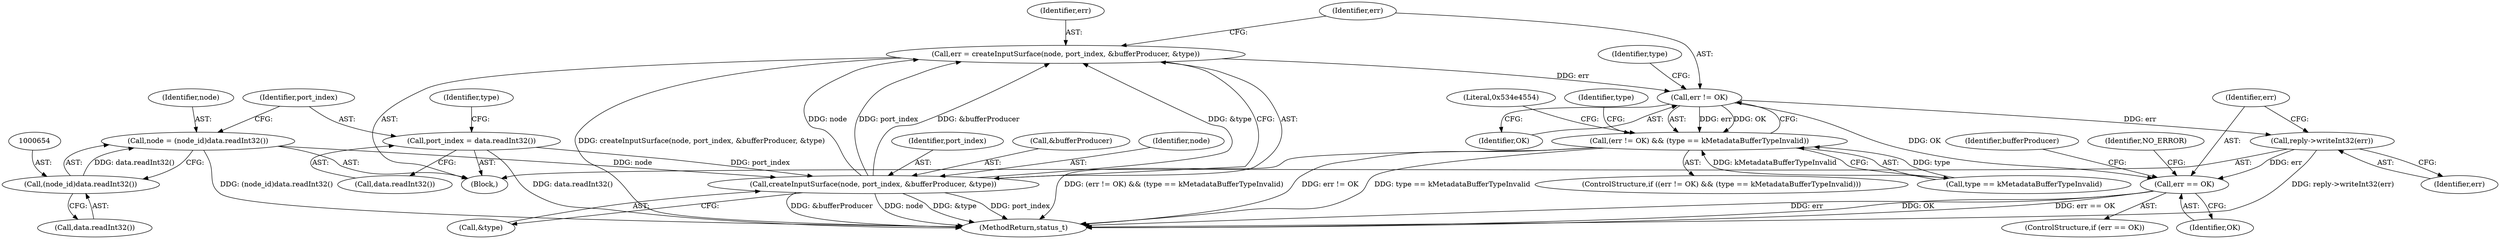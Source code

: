 digraph "0_Android_295c883fe3105b19bcd0f9e07d54c6b589fc5bff@API" {
"1000666" [label="(Call,err = createInputSurface(node, port_index, &bufferProducer, &type))"];
"1000668" [label="(Call,createInputSurface(node, port_index, &bufferProducer, &type))"];
"1000651" [label="(Call,node = (node_id)data.readInt32())"];
"1000653" [label="(Call,(node_id)data.readInt32())"];
"1000657" [label="(Call,port_index = data.readInt32())"];
"1000677" [label="(Call,err != OK)"];
"1000676" [label="(Call,(err != OK) && (type == kMetadataBufferTypeInvalid))"];
"1000689" [label="(Call,reply->writeInt32(err))"];
"1000692" [label="(Call,err == OK)"];
"1000693" [label="(Identifier,err)"];
"1000670" [label="(Identifier,port_index)"];
"1000671" [label="(Call,&bufferProducer)"];
"1000668" [label="(Call,createInputSurface(node, port_index, &bufferProducer, &type))"];
"1000678" [label="(Identifier,err)"];
"1000673" [label="(Call,&type)"];
"1000676" [label="(Call,(err != OK) && (type == kMetadataBufferTypeInvalid))"];
"1001214" [label="(MethodReturn,status_t)"];
"1000698" [label="(Identifier,bufferProducer)"];
"1000689" [label="(Call,reply->writeInt32(err))"];
"1000666" [label="(Call,err = createInputSurface(node, port_index, &bufferProducer, &type))"];
"1000657" [label="(Call,port_index = data.readInt32())"];
"1000681" [label="(Identifier,type)"];
"1000651" [label="(Call,node = (node_id)data.readInt32())"];
"1000667" [label="(Identifier,err)"];
"1000691" [label="(ControlStructure,if (err == OK))"];
"1000679" [label="(Identifier,OK)"];
"1000685" [label="(Literal,0x534e4554)"];
"1000655" [label="(Call,data.readInt32())"];
"1000658" [label="(Identifier,port_index)"];
"1000663" [label="(Identifier,type)"];
"1000675" [label="(ControlStructure,if ((err != OK) && (type == kMetadataBufferTypeInvalid)))"];
"1000680" [label="(Call,type == kMetadataBufferTypeInvalid)"];
"1000694" [label="(Identifier,OK)"];
"1000700" [label="(Identifier,NO_ERROR)"];
"1000669" [label="(Identifier,node)"];
"1000690" [label="(Identifier,err)"];
"1000688" [label="(Identifier,type)"];
"1000692" [label="(Call,err == OK)"];
"1000645" [label="(Block,)"];
"1000653" [label="(Call,(node_id)data.readInt32())"];
"1000659" [label="(Call,data.readInt32())"];
"1000677" [label="(Call,err != OK)"];
"1000652" [label="(Identifier,node)"];
"1000666" -> "1000645"  [label="AST: "];
"1000666" -> "1000668"  [label="CFG: "];
"1000667" -> "1000666"  [label="AST: "];
"1000668" -> "1000666"  [label="AST: "];
"1000678" -> "1000666"  [label="CFG: "];
"1000666" -> "1001214"  [label="DDG: createInputSurface(node, port_index, &bufferProducer, &type)"];
"1000668" -> "1000666"  [label="DDG: node"];
"1000668" -> "1000666"  [label="DDG: port_index"];
"1000668" -> "1000666"  [label="DDG: &bufferProducer"];
"1000668" -> "1000666"  [label="DDG: &type"];
"1000666" -> "1000677"  [label="DDG: err"];
"1000668" -> "1000673"  [label="CFG: "];
"1000669" -> "1000668"  [label="AST: "];
"1000670" -> "1000668"  [label="AST: "];
"1000671" -> "1000668"  [label="AST: "];
"1000673" -> "1000668"  [label="AST: "];
"1000668" -> "1001214"  [label="DDG: port_index"];
"1000668" -> "1001214"  [label="DDG: &bufferProducer"];
"1000668" -> "1001214"  [label="DDG: node"];
"1000668" -> "1001214"  [label="DDG: &type"];
"1000651" -> "1000668"  [label="DDG: node"];
"1000657" -> "1000668"  [label="DDG: port_index"];
"1000651" -> "1000645"  [label="AST: "];
"1000651" -> "1000653"  [label="CFG: "];
"1000652" -> "1000651"  [label="AST: "];
"1000653" -> "1000651"  [label="AST: "];
"1000658" -> "1000651"  [label="CFG: "];
"1000651" -> "1001214"  [label="DDG: (node_id)data.readInt32()"];
"1000653" -> "1000651"  [label="DDG: data.readInt32()"];
"1000653" -> "1000655"  [label="CFG: "];
"1000654" -> "1000653"  [label="AST: "];
"1000655" -> "1000653"  [label="AST: "];
"1000657" -> "1000645"  [label="AST: "];
"1000657" -> "1000659"  [label="CFG: "];
"1000658" -> "1000657"  [label="AST: "];
"1000659" -> "1000657"  [label="AST: "];
"1000663" -> "1000657"  [label="CFG: "];
"1000657" -> "1001214"  [label="DDG: data.readInt32()"];
"1000677" -> "1000676"  [label="AST: "];
"1000677" -> "1000679"  [label="CFG: "];
"1000678" -> "1000677"  [label="AST: "];
"1000679" -> "1000677"  [label="AST: "];
"1000681" -> "1000677"  [label="CFG: "];
"1000676" -> "1000677"  [label="CFG: "];
"1000677" -> "1000676"  [label="DDG: err"];
"1000677" -> "1000676"  [label="DDG: OK"];
"1000677" -> "1000689"  [label="DDG: err"];
"1000677" -> "1000692"  [label="DDG: OK"];
"1000676" -> "1000675"  [label="AST: "];
"1000676" -> "1000680"  [label="CFG: "];
"1000680" -> "1000676"  [label="AST: "];
"1000685" -> "1000676"  [label="CFG: "];
"1000688" -> "1000676"  [label="CFG: "];
"1000676" -> "1001214"  [label="DDG: (err != OK) && (type == kMetadataBufferTypeInvalid)"];
"1000676" -> "1001214"  [label="DDG: err != OK"];
"1000676" -> "1001214"  [label="DDG: type == kMetadataBufferTypeInvalid"];
"1000680" -> "1000676"  [label="DDG: type"];
"1000680" -> "1000676"  [label="DDG: kMetadataBufferTypeInvalid"];
"1000689" -> "1000645"  [label="AST: "];
"1000689" -> "1000690"  [label="CFG: "];
"1000690" -> "1000689"  [label="AST: "];
"1000693" -> "1000689"  [label="CFG: "];
"1000689" -> "1001214"  [label="DDG: reply->writeInt32(err)"];
"1000689" -> "1000692"  [label="DDG: err"];
"1000692" -> "1000691"  [label="AST: "];
"1000692" -> "1000694"  [label="CFG: "];
"1000693" -> "1000692"  [label="AST: "];
"1000694" -> "1000692"  [label="AST: "];
"1000698" -> "1000692"  [label="CFG: "];
"1000700" -> "1000692"  [label="CFG: "];
"1000692" -> "1001214"  [label="DDG: err"];
"1000692" -> "1001214"  [label="DDG: OK"];
"1000692" -> "1001214"  [label="DDG: err == OK"];
}
